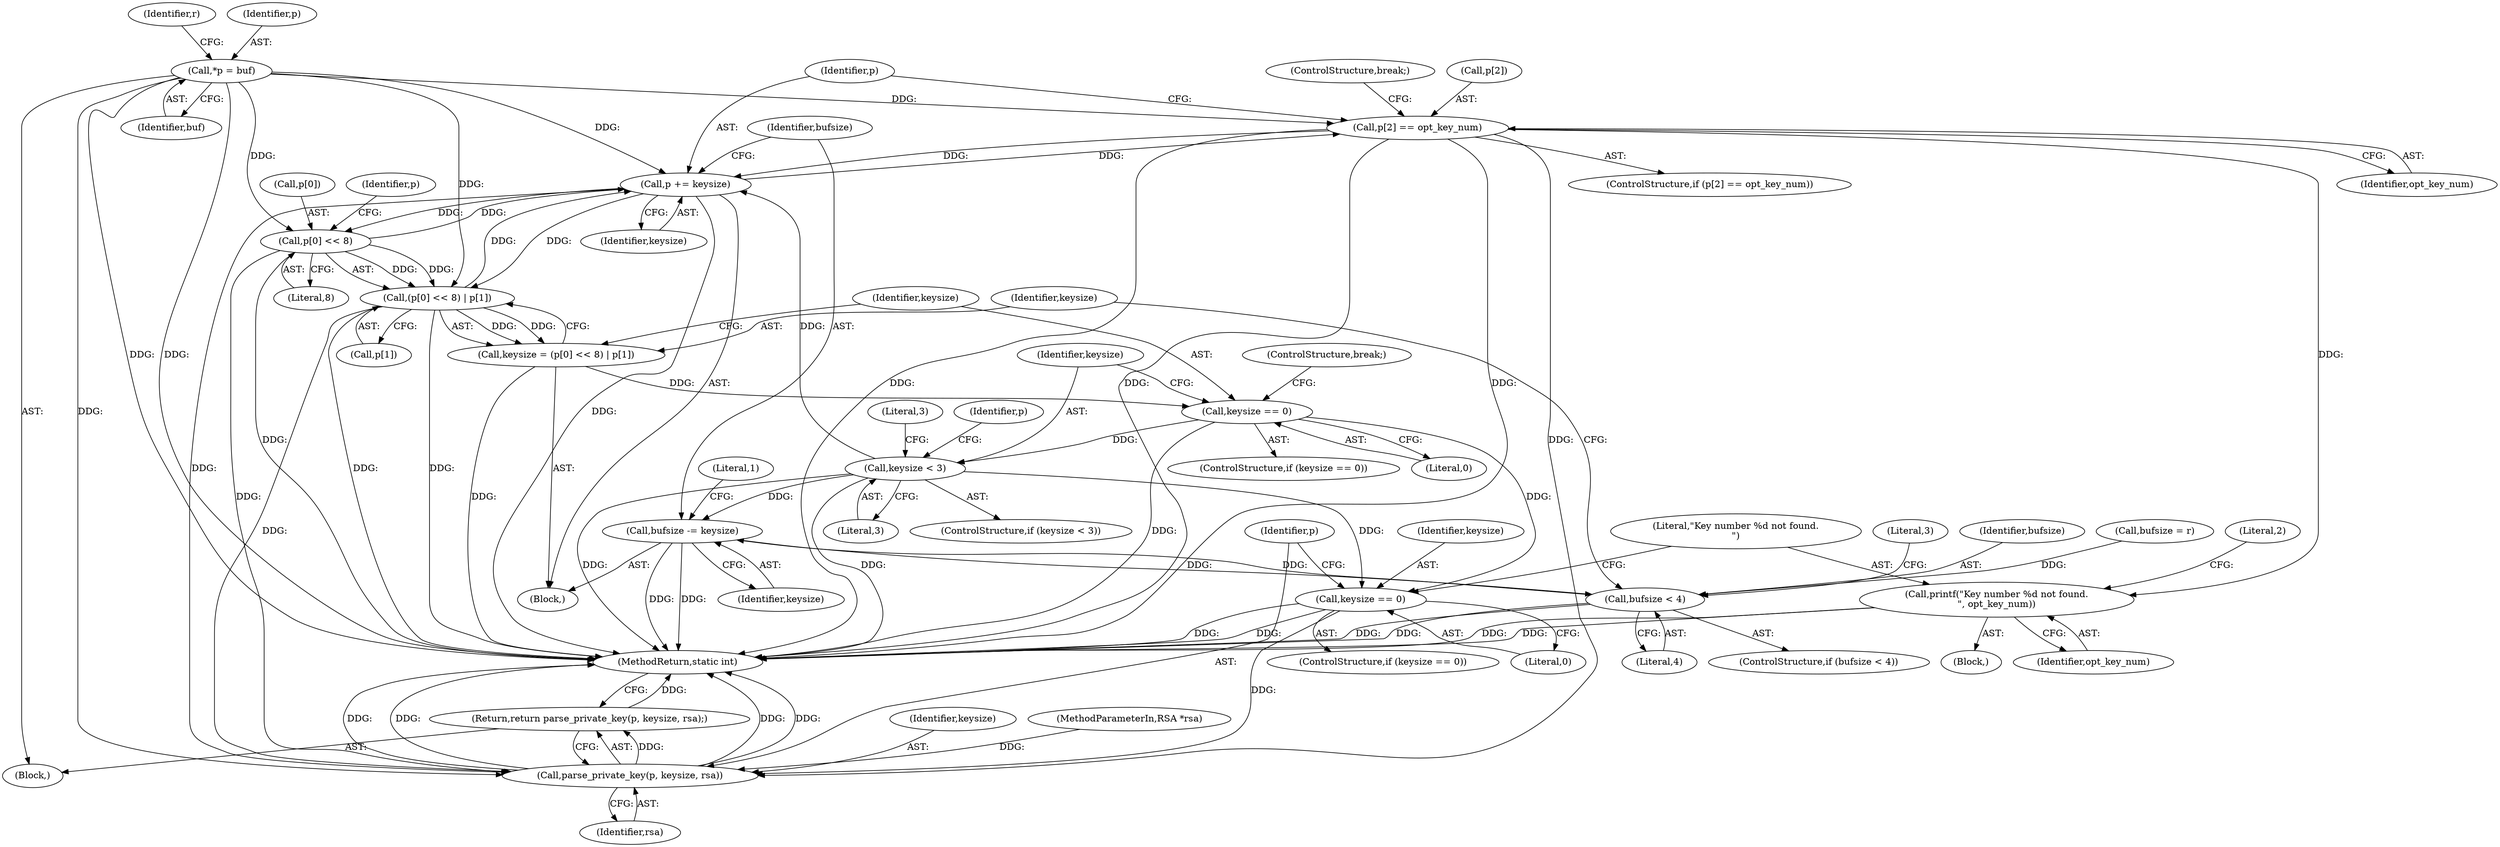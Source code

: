 digraph "0_OpenSC_360e95d45ac4123255a4c796db96337f332160ad#diff-d643a0fa169471dbf2912f4866dc49c5_8@array" {
"1000224" [label="(Call,p[2] == opt_key_num)"];
"1000230" [label="(Call,p += keysize)"];
"1000218" [label="(Call,keysize < 3)"];
"1000213" [label="(Call,keysize == 0)"];
"1000201" [label="(Call,keysize = (p[0] << 8) | p[1])"];
"1000203" [label="(Call,(p[0] << 8) | p[1])"];
"1000204" [label="(Call,p[0] << 8)"];
"1000109" [label="(Call,*p = buf)"];
"1000224" [label="(Call,p[2] == opt_key_num)"];
"1000233" [label="(Call,bufsize -= keysize)"];
"1000196" [label="(Call,bufsize < 4)"];
"1000238" [label="(Call,keysize == 0)"];
"1000248" [label="(Call,parse_private_key(p, keysize, rsa))"];
"1000247" [label="(Return,return parse_private_key(p, keysize, rsa);)"];
"1000242" [label="(Call,printf(\"Key number %d not found.\n\", opt_key_num))"];
"1000249" [label="(Identifier,p)"];
"1000219" [label="(Identifier,keysize)"];
"1000203" [label="(Call,(p[0] << 8) | p[1])"];
"1000242" [label="(Call,printf(\"Key number %d not found.\n\", opt_key_num))"];
"1000241" [label="(Block,)"];
"1000232" [label="(Identifier,keysize)"];
"1000209" [label="(Call,p[1])"];
"1000240" [label="(Literal,0)"];
"1000115" [label="(Identifier,r)"];
"1000212" [label="(ControlStructure,if (keysize == 0))"];
"1000224" [label="(Call,p[2] == opt_key_num)"];
"1000235" [label="(Identifier,keysize)"];
"1000222" [label="(Literal,3)"];
"1000233" [label="(Call,bufsize -= keysize)"];
"1000236" [label="(Literal,1)"];
"1000237" [label="(ControlStructure,if (keysize == 0))"];
"1000234" [label="(Identifier,bufsize)"];
"1000244" [label="(Identifier,opt_key_num)"];
"1000197" [label="(Identifier,bufsize)"];
"1000247" [label="(Return,return parse_private_key(p, keysize, rsa);)"];
"1000248" [label="(Call,parse_private_key(p, keysize, rsa))"];
"1000204" [label="(Call,p[0] << 8)"];
"1000250" [label="(Identifier,keysize)"];
"1000218" [label="(Call,keysize < 3)"];
"1000226" [label="(Identifier,p)"];
"1000230" [label="(Call,p += keysize)"];
"1000243" [label="(Literal,\"Key number %d not found.\n\")"];
"1000190" [label="(Call,bufsize = r)"];
"1000194" [label="(Block,)"];
"1000198" [label="(Literal,4)"];
"1000214" [label="(Identifier,keysize)"];
"1000252" [label="(MethodReturn,static int)"];
"1000111" [label="(Identifier,buf)"];
"1000195" [label="(ControlStructure,if (bufsize < 4))"];
"1000196" [label="(Call,bufsize < 4)"];
"1000229" [label="(ControlStructure,break;)"];
"1000223" [label="(ControlStructure,if (p[2] == opt_key_num))"];
"1000225" [label="(Call,p[2])"];
"1000109" [label="(Call,*p = buf)"];
"1000220" [label="(Literal,3)"];
"1000208" [label="(Literal,8)"];
"1000231" [label="(Identifier,p)"];
"1000238" [label="(Call,keysize == 0)"];
"1000213" [label="(Call,keysize == 0)"];
"1000101" [label="(MethodParameterIn,RSA *rsa)"];
"1000215" [label="(Literal,0)"];
"1000251" [label="(Identifier,rsa)"];
"1000239" [label="(Identifier,keysize)"];
"1000216" [label="(ControlStructure,break;)"];
"1000205" [label="(Call,p[0])"];
"1000110" [label="(Identifier,p)"];
"1000246" [label="(Literal,2)"];
"1000202" [label="(Identifier,keysize)"];
"1000201" [label="(Call,keysize = (p[0] << 8) | p[1])"];
"1000200" [label="(Literal,3)"];
"1000102" [label="(Block,)"];
"1000210" [label="(Identifier,p)"];
"1000217" [label="(ControlStructure,if (keysize < 3))"];
"1000228" [label="(Identifier,opt_key_num)"];
"1000224" -> "1000223"  [label="AST: "];
"1000224" -> "1000228"  [label="CFG: "];
"1000225" -> "1000224"  [label="AST: "];
"1000228" -> "1000224"  [label="AST: "];
"1000229" -> "1000224"  [label="CFG: "];
"1000231" -> "1000224"  [label="CFG: "];
"1000224" -> "1000252"  [label="DDG: "];
"1000224" -> "1000252"  [label="DDG: "];
"1000224" -> "1000252"  [label="DDG: "];
"1000230" -> "1000224"  [label="DDG: "];
"1000109" -> "1000224"  [label="DDG: "];
"1000224" -> "1000230"  [label="DDG: "];
"1000224" -> "1000242"  [label="DDG: "];
"1000224" -> "1000248"  [label="DDG: "];
"1000230" -> "1000194"  [label="AST: "];
"1000230" -> "1000232"  [label="CFG: "];
"1000231" -> "1000230"  [label="AST: "];
"1000232" -> "1000230"  [label="AST: "];
"1000234" -> "1000230"  [label="CFG: "];
"1000230" -> "1000252"  [label="DDG: "];
"1000230" -> "1000204"  [label="DDG: "];
"1000230" -> "1000203"  [label="DDG: "];
"1000218" -> "1000230"  [label="DDG: "];
"1000203" -> "1000230"  [label="DDG: "];
"1000109" -> "1000230"  [label="DDG: "];
"1000204" -> "1000230"  [label="DDG: "];
"1000230" -> "1000248"  [label="DDG: "];
"1000218" -> "1000217"  [label="AST: "];
"1000218" -> "1000220"  [label="CFG: "];
"1000219" -> "1000218"  [label="AST: "];
"1000220" -> "1000218"  [label="AST: "];
"1000222" -> "1000218"  [label="CFG: "];
"1000226" -> "1000218"  [label="CFG: "];
"1000218" -> "1000252"  [label="DDG: "];
"1000218" -> "1000252"  [label="DDG: "];
"1000213" -> "1000218"  [label="DDG: "];
"1000218" -> "1000233"  [label="DDG: "];
"1000218" -> "1000238"  [label="DDG: "];
"1000213" -> "1000212"  [label="AST: "];
"1000213" -> "1000215"  [label="CFG: "];
"1000214" -> "1000213"  [label="AST: "];
"1000215" -> "1000213"  [label="AST: "];
"1000216" -> "1000213"  [label="CFG: "];
"1000219" -> "1000213"  [label="CFG: "];
"1000213" -> "1000252"  [label="DDG: "];
"1000201" -> "1000213"  [label="DDG: "];
"1000213" -> "1000238"  [label="DDG: "];
"1000201" -> "1000194"  [label="AST: "];
"1000201" -> "1000203"  [label="CFG: "];
"1000202" -> "1000201"  [label="AST: "];
"1000203" -> "1000201"  [label="AST: "];
"1000214" -> "1000201"  [label="CFG: "];
"1000201" -> "1000252"  [label="DDG: "];
"1000203" -> "1000201"  [label="DDG: "];
"1000203" -> "1000201"  [label="DDG: "];
"1000203" -> "1000209"  [label="CFG: "];
"1000204" -> "1000203"  [label="AST: "];
"1000209" -> "1000203"  [label="AST: "];
"1000203" -> "1000252"  [label="DDG: "];
"1000203" -> "1000252"  [label="DDG: "];
"1000204" -> "1000203"  [label="DDG: "];
"1000204" -> "1000203"  [label="DDG: "];
"1000109" -> "1000203"  [label="DDG: "];
"1000203" -> "1000248"  [label="DDG: "];
"1000204" -> "1000208"  [label="CFG: "];
"1000205" -> "1000204"  [label="AST: "];
"1000208" -> "1000204"  [label="AST: "];
"1000210" -> "1000204"  [label="CFG: "];
"1000204" -> "1000252"  [label="DDG: "];
"1000109" -> "1000204"  [label="DDG: "];
"1000204" -> "1000248"  [label="DDG: "];
"1000109" -> "1000102"  [label="AST: "];
"1000109" -> "1000111"  [label="CFG: "];
"1000110" -> "1000109"  [label="AST: "];
"1000111" -> "1000109"  [label="AST: "];
"1000115" -> "1000109"  [label="CFG: "];
"1000109" -> "1000252"  [label="DDG: "];
"1000109" -> "1000252"  [label="DDG: "];
"1000109" -> "1000248"  [label="DDG: "];
"1000233" -> "1000194"  [label="AST: "];
"1000233" -> "1000235"  [label="CFG: "];
"1000234" -> "1000233"  [label="AST: "];
"1000235" -> "1000233"  [label="AST: "];
"1000236" -> "1000233"  [label="CFG: "];
"1000233" -> "1000252"  [label="DDG: "];
"1000233" -> "1000252"  [label="DDG: "];
"1000233" -> "1000196"  [label="DDG: "];
"1000196" -> "1000233"  [label="DDG: "];
"1000196" -> "1000195"  [label="AST: "];
"1000196" -> "1000198"  [label="CFG: "];
"1000197" -> "1000196"  [label="AST: "];
"1000198" -> "1000196"  [label="AST: "];
"1000200" -> "1000196"  [label="CFG: "];
"1000202" -> "1000196"  [label="CFG: "];
"1000196" -> "1000252"  [label="DDG: "];
"1000196" -> "1000252"  [label="DDG: "];
"1000190" -> "1000196"  [label="DDG: "];
"1000238" -> "1000237"  [label="AST: "];
"1000238" -> "1000240"  [label="CFG: "];
"1000239" -> "1000238"  [label="AST: "];
"1000240" -> "1000238"  [label="AST: "];
"1000243" -> "1000238"  [label="CFG: "];
"1000249" -> "1000238"  [label="CFG: "];
"1000238" -> "1000252"  [label="DDG: "];
"1000238" -> "1000252"  [label="DDG: "];
"1000238" -> "1000248"  [label="DDG: "];
"1000248" -> "1000247"  [label="AST: "];
"1000248" -> "1000251"  [label="CFG: "];
"1000249" -> "1000248"  [label="AST: "];
"1000250" -> "1000248"  [label="AST: "];
"1000251" -> "1000248"  [label="AST: "];
"1000247" -> "1000248"  [label="CFG: "];
"1000248" -> "1000252"  [label="DDG: "];
"1000248" -> "1000252"  [label="DDG: "];
"1000248" -> "1000252"  [label="DDG: "];
"1000248" -> "1000252"  [label="DDG: "];
"1000248" -> "1000247"  [label="DDG: "];
"1000101" -> "1000248"  [label="DDG: "];
"1000247" -> "1000102"  [label="AST: "];
"1000252" -> "1000247"  [label="CFG: "];
"1000247" -> "1000252"  [label="DDG: "];
"1000242" -> "1000241"  [label="AST: "];
"1000242" -> "1000244"  [label="CFG: "];
"1000243" -> "1000242"  [label="AST: "];
"1000244" -> "1000242"  [label="AST: "];
"1000246" -> "1000242"  [label="CFG: "];
"1000242" -> "1000252"  [label="DDG: "];
"1000242" -> "1000252"  [label="DDG: "];
}
